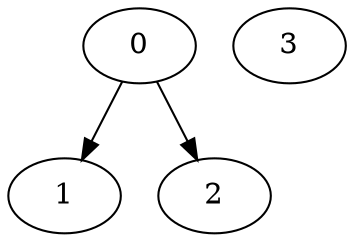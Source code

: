 digraph "output" {
		0 -> 1	[Weight=1];
		0 -> 2	[Weight=2];
		0		[Weight=1,Start=0,Processor=0];
		1		[Weight=2,Start=1,Processor=0];
		2		[Weight=3,Start=2,Processor=0];
		3		[Weight=4,Start=3,Processor=0];
}
